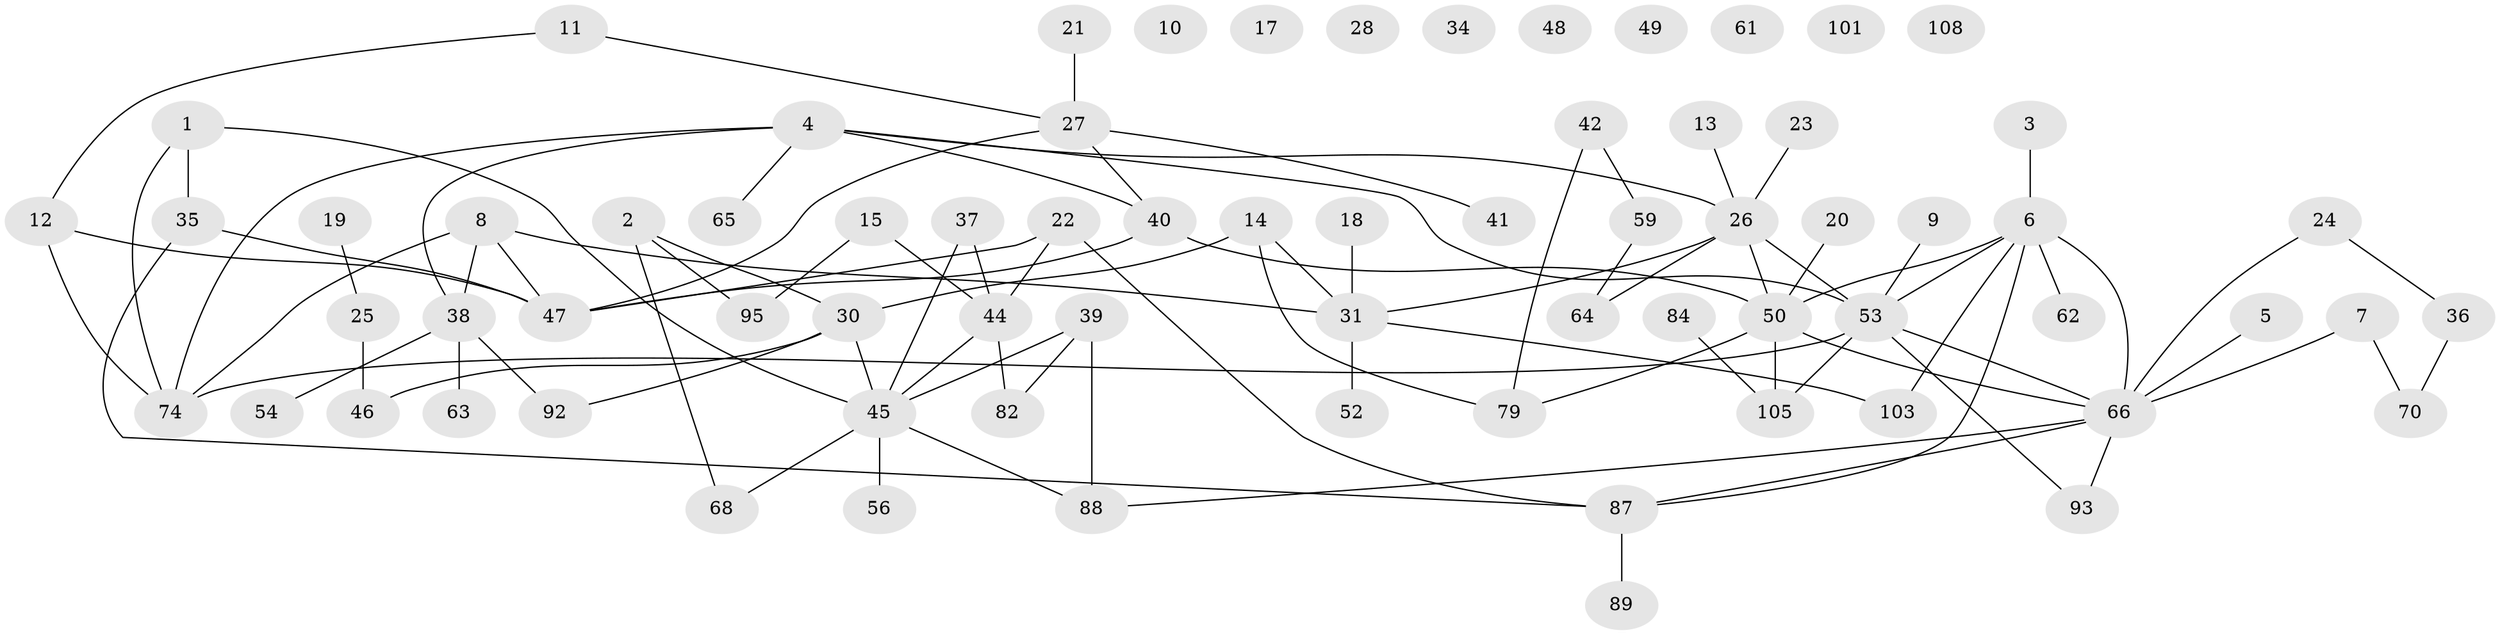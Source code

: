 // original degree distribution, {2: 0.2777777777777778, 3: 0.19444444444444445, 1: 0.23148148148148148, 5: 0.07407407407407407, 4: 0.09259259259259259, 0: 0.08333333333333333, 7: 0.018518518518518517, 6: 0.027777777777777776}
// Generated by graph-tools (version 1.1) at 2025/41/03/06/25 10:41:21]
// undirected, 72 vertices, 93 edges
graph export_dot {
graph [start="1"]
  node [color=gray90,style=filled];
  1 [super="+75"];
  2 [super="+55"];
  3 [super="+67"];
  4 [super="+77"];
  5;
  6 [super="+51"];
  7 [super="+16"];
  8 [super="+86"];
  9;
  10;
  11;
  12 [super="+90"];
  13;
  14 [super="+57"];
  15 [super="+99"];
  17;
  18;
  19;
  20;
  21;
  22 [super="+33"];
  23;
  24 [super="+78"];
  25 [super="+29"];
  26 [super="+60"];
  27 [super="+72"];
  28;
  30 [super="+32"];
  31 [super="+76"];
  34;
  35 [super="+73"];
  36;
  37 [super="+43"];
  38 [super="+83"];
  39 [super="+94"];
  40 [super="+69"];
  41;
  42 [super="+98"];
  44 [super="+81"];
  45 [super="+100"];
  46 [super="+91"];
  47 [super="+102"];
  48;
  49;
  50 [super="+97"];
  52;
  53 [super="+58"];
  54 [super="+71"];
  56;
  59 [super="+96"];
  61;
  62;
  63;
  64;
  65;
  66 [super="+85"];
  68;
  70;
  74 [super="+80"];
  79 [super="+106"];
  82;
  84;
  87 [super="+107"];
  88 [super="+104"];
  89;
  92;
  93;
  95;
  101;
  103;
  105;
  108;
  1 -- 74;
  1 -- 45;
  1 -- 35;
  2 -- 68;
  2 -- 30;
  2 -- 95;
  3 -- 6;
  4 -- 53;
  4 -- 26;
  4 -- 65;
  4 -- 40;
  4 -- 74;
  4 -- 38;
  5 -- 66;
  6 -- 50;
  6 -- 87;
  6 -- 53;
  6 -- 62;
  6 -- 66;
  6 -- 103;
  7 -- 70;
  7 -- 66;
  8 -- 31;
  8 -- 47;
  8 -- 74;
  8 -- 38;
  9 -- 53;
  11 -- 27;
  11 -- 12;
  12 -- 47;
  12 -- 74;
  13 -- 26;
  14 -- 31;
  14 -- 79;
  14 -- 30;
  15 -- 44;
  15 -- 95;
  18 -- 31;
  19 -- 25;
  20 -- 50;
  21 -- 27;
  22 -- 47;
  22 -- 87;
  22 -- 44;
  23 -- 26;
  24 -- 36;
  24 -- 66;
  25 -- 46;
  26 -- 53;
  26 -- 64;
  26 -- 50;
  26 -- 31;
  27 -- 41;
  27 -- 47;
  27 -- 40;
  30 -- 45 [weight=2];
  30 -- 92;
  30 -- 46;
  31 -- 52;
  31 -- 103;
  35 -- 47;
  35 -- 87;
  36 -- 70;
  37 -- 45;
  37 -- 44;
  38 -- 54;
  38 -- 63;
  38 -- 92;
  39 -- 82;
  39 -- 88;
  39 -- 45;
  40 -- 47;
  40 -- 50;
  42 -- 79;
  42 -- 59;
  44 -- 82;
  44 -- 45;
  45 -- 56;
  45 -- 68;
  45 -- 88;
  50 -- 105;
  50 -- 79;
  50 -- 66;
  53 -- 93;
  53 -- 105;
  53 -- 66;
  53 -- 74;
  59 -- 64;
  66 -- 87;
  66 -- 93;
  66 -- 88;
  84 -- 105;
  87 -- 89;
}
